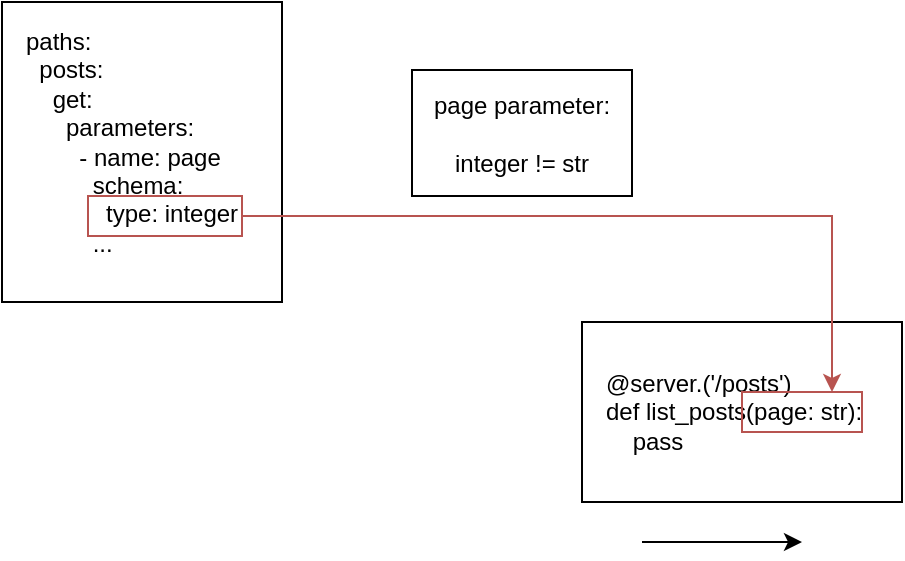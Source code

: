 <mxfile version="21.1.2" type="github" pages="4">
  <diagram name="drift" id="WxVn4FK3oKeByT_McGPp">
    <mxGraphModel dx="1147" dy="637" grid="1" gridSize="10" guides="1" tooltips="1" connect="1" arrows="1" fold="1" page="1" pageScale="1" pageWidth="850" pageHeight="1100" math="0" shadow="0">
      <root>
        <mxCell id="0" />
        <mxCell id="1" parent="0" />
        <mxCell id="cQ4X8xgBCTPwybj78X8C-2" value="" style="rounded=0;whiteSpace=wrap;html=1;" vertex="1" parent="1">
          <mxGeometry x="400" y="210" width="160" height="90" as="geometry" />
        </mxCell>
        <mxCell id="cQ4X8xgBCTPwybj78X8C-3" value="" style="rounded=0;whiteSpace=wrap;html=1;" vertex="1" parent="1">
          <mxGeometry x="110" y="50" width="140" height="150" as="geometry" />
        </mxCell>
        <mxCell id="cQ4X8xgBCTPwybj78X8C-4" value="@server.(&#39;/posts&#39;)&lt;br&gt;def list_posts(page: str):&lt;br&gt;&amp;nbsp; &amp;nbsp; pass" style="rounded=0;whiteSpace=wrap;html=1;align=left;strokeColor=none;" vertex="1" parent="1">
          <mxGeometry x="410" y="220" width="140" height="70" as="geometry" />
        </mxCell>
        <mxCell id="cQ4X8xgBCTPwybj78X8C-5" value="paths:&lt;br&gt;&amp;nbsp; posts:&lt;br&gt;&amp;nbsp; &amp;nbsp; get:&lt;br&gt;&amp;nbsp; &amp;nbsp; &amp;nbsp; parameters:&lt;br&gt;&amp;nbsp; &amp;nbsp; &amp;nbsp; &amp;nbsp; - name: page&lt;br&gt;&amp;nbsp; &amp;nbsp; &amp;nbsp; &amp;nbsp; &amp;nbsp; schema:&lt;br&gt;&amp;nbsp; &amp;nbsp; &amp;nbsp; &amp;nbsp; &amp;nbsp; &amp;nbsp; type: integer&lt;br&gt;&amp;nbsp; &amp;nbsp; &amp;nbsp; &amp;nbsp; &amp;nbsp; ..." style="rounded=0;whiteSpace=wrap;html=1;align=left;strokeColor=none;" vertex="1" parent="1">
          <mxGeometry x="120" y="60" width="110" height="120" as="geometry" />
        </mxCell>
        <mxCell id="cQ4X8xgBCTPwybj78X8C-8" style="edgeStyle=orthogonalEdgeStyle;rounded=0;orthogonalLoop=1;jettySize=auto;html=1;entryX=0.75;entryY=0;entryDx=0;entryDy=0;fillColor=#f8cecc;strokeColor=#b85450;" edge="1" parent="1" source="cQ4X8xgBCTPwybj78X8C-6" target="cQ4X8xgBCTPwybj78X8C-7">
          <mxGeometry relative="1" as="geometry" />
        </mxCell>
        <mxCell id="cQ4X8xgBCTPwybj78X8C-6" value="" style="rounded=0;whiteSpace=wrap;html=1;fillColor=none;strokeColor=#b85450;" vertex="1" parent="1">
          <mxGeometry x="153" y="147" width="77" height="20" as="geometry" />
        </mxCell>
        <mxCell id="cQ4X8xgBCTPwybj78X8C-7" value="" style="rounded=0;whiteSpace=wrap;html=1;fillColor=none;strokeColor=#b85450;" vertex="1" parent="1">
          <mxGeometry x="480" y="245" width="60" height="20" as="geometry" />
        </mxCell>
        <mxCell id="cQ4X8xgBCTPwybj78X8C-9" value="page parameter:&lt;br&gt;&lt;br&gt;integer != str" style="rounded=0;whiteSpace=wrap;html=1;" vertex="1" parent="1">
          <mxGeometry x="315" y="84" width="110" height="63" as="geometry" />
        </mxCell>
        <mxCell id="cQ4X8xgBCTPwybj78X8C-10" value="" style="edgeStyle=none;orthogonalLoop=1;jettySize=auto;html=1;rounded=0;" edge="1" parent="1">
          <mxGeometry width="80" relative="1" as="geometry">
            <mxPoint x="430" y="320" as="sourcePoint" />
            <mxPoint x="510" y="320" as="targetPoint" />
            <Array as="points" />
          </mxGeometry>
        </mxCell>
      </root>
    </mxGraphModel>
  </diagram>
  <diagram id="HzsRAFgW7_tjbL27gF43" name="manual code review">
    <mxGraphModel dx="1147" dy="637" grid="1" gridSize="10" guides="1" tooltips="1" connect="1" arrows="1" fold="1" page="1" pageScale="1" pageWidth="850" pageHeight="1100" math="0" shadow="0">
      <root>
        <mxCell id="0" />
        <mxCell id="1" parent="0" />
        <mxCell id="HJGuOb-ne-BgyET0MUCP-9" value="" style="rounded=0;whiteSpace=wrap;html=1;" vertex="1" parent="1">
          <mxGeometry x="410" y="130" width="210" height="140" as="geometry" />
        </mxCell>
        <mxCell id="HJGuOb-ne-BgyET0MUCP-1" value="" style="shape=actor;whiteSpace=wrap;html=1;" vertex="1" parent="1">
          <mxGeometry x="150" y="210" width="30" height="40" as="geometry" />
        </mxCell>
        <mxCell id="HJGuOb-ne-BgyET0MUCP-2" value="" style="sketch=0;aspect=fixed;pointerEvents=1;shadow=0;dashed=0;html=1;strokeColor=none;labelPosition=center;verticalLabelPosition=bottom;verticalAlign=top;align=center;fillColor=#00188D;shape=mxgraph.azure.laptop" vertex="1" parent="1">
          <mxGeometry x="200" y="200" width="50" height="30" as="geometry" />
        </mxCell>
        <mxCell id="HJGuOb-ne-BgyET0MUCP-4" value="" style="shape=image;html=1;verticalAlign=top;verticalLabelPosition=bottom;labelBackgroundColor=#ffffff;imageAspect=0;aspect=fixed;image=https://cdn4.iconfinder.com/data/icons/ionicons/512/icon-social-github-128.png" vertex="1" parent="1">
          <mxGeometry x="415" y="140" width="20" height="20" as="geometry" />
        </mxCell>
        <mxCell id="HJGuOb-ne-BgyET0MUCP-5" value="" style="shape=image;html=1;verticalAlign=top;verticalLabelPosition=bottom;labelBackgroundColor=#ffffff;imageAspect=0;aspect=fixed;image=https://cdn0.iconfinder.com/data/icons/phosphor-bold-vol-3-1/256/git-pull-request-duotone-128.png" vertex="1" parent="1">
          <mxGeometry x="310" y="190" width="40" height="40" as="geometry" />
        </mxCell>
        <mxCell id="HJGuOb-ne-BgyET0MUCP-6" value="" style="sketch=0;aspect=fixed;pointerEvents=1;shadow=0;dashed=0;html=1;strokeColor=none;labelPosition=center;verticalLabelPosition=bottom;verticalAlign=top;align=center;fillColor=#00188D;shape=mxgraph.mscae.enterprise.code_file" vertex="1" parent="1">
          <mxGeometry x="435" y="175" width="49" height="50" as="geometry" />
        </mxCell>
        <mxCell id="HJGuOb-ne-BgyET0MUCP-8" value="" style="shape=image;html=1;verticalAlign=top;verticalLabelPosition=bottom;labelBackgroundColor=#ffffff;imageAspect=0;aspect=fixed;image=https://cdn1.iconfinder.com/data/icons/bootstrap-vol-3/16/filetype-yml-128.png" vertex="1" parent="1">
          <mxGeometry x="540" y="172.5" width="55" height="55" as="geometry" />
        </mxCell>
        <mxCell id="HJGuOb-ne-BgyET0MUCP-13" style="edgeStyle=orthogonalEdgeStyle;rounded=0;orthogonalLoop=1;jettySize=auto;html=1;entryX=0.5;entryY=1;entryDx=0;entryDy=0;" edge="1" parent="1" source="HJGuOb-ne-BgyET0MUCP-10" target="HJGuOb-ne-BgyET0MUCP-9">
          <mxGeometry relative="1" as="geometry" />
        </mxCell>
        <mxCell id="HJGuOb-ne-BgyET0MUCP-10" value="" style="shape=actor;whiteSpace=wrap;html=1;" vertex="1" parent="1">
          <mxGeometry x="700" y="290" width="30" height="40" as="geometry" />
        </mxCell>
        <mxCell id="HJGuOb-ne-BgyET0MUCP-11" value="" style="shape=flexArrow;endArrow=classic;html=1;rounded=0;" edge="1" parent="1">
          <mxGeometry width="50" height="50" relative="1" as="geometry">
            <mxPoint x="270" y="214.6" as="sourcePoint" />
            <mxPoint x="300" y="214.6" as="targetPoint" />
          </mxGeometry>
        </mxCell>
        <mxCell id="HJGuOb-ne-BgyET0MUCP-12" value="" style="shape=flexArrow;endArrow=classic;html=1;rounded=0;" edge="1" parent="1">
          <mxGeometry width="50" height="50" relative="1" as="geometry">
            <mxPoint x="363" y="214.6" as="sourcePoint" />
            <mxPoint x="393" y="214.6" as="targetPoint" />
          </mxGeometry>
        </mxCell>
        <mxCell id="HJGuOb-ne-BgyET0MUCP-16" value="Reviewer checks the new changes comply with the API specification" style="text;html=1;strokeColor=none;fillColor=none;align=center;verticalAlign=middle;whiteSpace=wrap;rounded=0;" vertex="1" parent="1">
          <mxGeometry x="612.5" y="340" width="205" height="30" as="geometry" />
        </mxCell>
        <mxCell id="KjNA7RZ3dok5IDdQDr15-1" value="" style="shape=flexArrow;endArrow=classic;startArrow=classic;html=1;rounded=0;width=5.333;endSize=3;endWidth=10.222;startWidth=10.222;startSize=3.667;" edge="1" parent="1">
          <mxGeometry width="100" height="100" relative="1" as="geometry">
            <mxPoint x="490" y="199.6" as="sourcePoint" />
            <mxPoint x="540" y="199.6" as="targetPoint" />
          </mxGeometry>
        </mxCell>
        <mxCell id="oCuQPnSSLkRFOLWiaQ-Y-1" value="Developer makes changes to the API and raises a pull request" style="text;html=1;strokeColor=none;fillColor=none;align=center;verticalAlign=middle;whiteSpace=wrap;rounded=0;" vertex="1" parent="1">
          <mxGeometry x="97.5" y="252" width="135" height="48" as="geometry" />
        </mxCell>
      </root>
    </mxGraphModel>
  </diagram>
  <diagram id="0hwEqMquyXrHtvXieHdE" name="manual qa">
    <mxGraphModel dx="1147" dy="637" grid="1" gridSize="10" guides="1" tooltips="1" connect="1" arrows="1" fold="1" page="1" pageScale="1" pageWidth="850" pageHeight="1100" math="0" shadow="0">
      <root>
        <mxCell id="0" />
        <mxCell id="1" parent="0" />
        <mxCell id="svqhWWxXV18wwjNMfHiU-9" style="edgeStyle=orthogonalEdgeStyle;rounded=0;orthogonalLoop=1;jettySize=auto;html=1;entryX=0.5;entryY=0;entryDx=0;entryDy=0;" edge="1" parent="1" source="svqhWWxXV18wwjNMfHiU-4" target="svqhWWxXV18wwjNMfHiU-1">
          <mxGeometry relative="1" as="geometry" />
        </mxCell>
        <mxCell id="svqhWWxXV18wwjNMfHiU-4" value="" style="rounded=0;whiteSpace=wrap;html=1;" vertex="1" parent="1">
          <mxGeometry x="250" y="140" width="140" height="110" as="geometry" />
        </mxCell>
        <mxCell id="svqhWWxXV18wwjNMfHiU-1" value="Staging environment" style="image;aspect=fixed;perimeter=ellipsePerimeter;html=1;align=center;shadow=0;dashed=0;spacingTop=3;image=img/lib/active_directory/generic_server.svg;" vertex="1" parent="1">
          <mxGeometry x="450" y="300" width="28.0" height="50" as="geometry" />
        </mxCell>
        <mxCell id="svqhWWxXV18wwjNMfHiU-7" style="edgeStyle=orthogonalEdgeStyle;rounded=0;orthogonalLoop=1;jettySize=auto;html=1;entryX=0;entryY=0.5;entryDx=0;entryDy=0;" edge="1" parent="1" source="svqhWWxXV18wwjNMfHiU-2" target="svqhWWxXV18wwjNMfHiU-4">
          <mxGeometry relative="1" as="geometry" />
        </mxCell>
        <mxCell id="svqhWWxXV18wwjNMfHiU-2" value="" style="sketch=0;aspect=fixed;pointerEvents=1;shadow=0;dashed=0;html=1;strokeColor=none;labelPosition=center;verticalLabelPosition=bottom;verticalAlign=top;align=center;fillColor=#00188D;shape=mxgraph.azure.laptop" vertex="1" parent="1">
          <mxGeometry x="130" y="240" width="50" height="30" as="geometry" />
        </mxCell>
        <mxCell id="svqhWWxXV18wwjNMfHiU-3" value="" style="shape=image;html=1;verticalAlign=top;verticalLabelPosition=bottom;labelBackgroundColor=#ffffff;imageAspect=0;aspect=fixed;image=https://cdn4.iconfinder.com/data/icons/ionicons/512/icon-social-github-128.png" vertex="1" parent="1">
          <mxGeometry x="260" y="150" width="30" height="30" as="geometry" />
        </mxCell>
        <mxCell id="svqhWWxXV18wwjNMfHiU-6" value="" style="sketch=0;aspect=fixed;pointerEvents=1;shadow=0;dashed=0;html=1;strokeColor=none;labelPosition=center;verticalLabelPosition=bottom;verticalAlign=top;align=center;fillColor=#00188D;shape=mxgraph.mscae.enterprise.code_file" vertex="1" parent="1">
          <mxGeometry x="310" y="170" width="49" height="50" as="geometry" />
        </mxCell>
        <mxCell id="DJqCFbCPjnd2V0Nnkgsd-5" style="edgeStyle=orthogonalEdgeStyle;rounded=0;orthogonalLoop=1;jettySize=auto;html=1;entryX=1;entryY=0.5;entryDx=0;entryDy=0;" edge="1" parent="1" source="3AIyCQaHqtv-nq-kCl0s-1" target="svqhWWxXV18wwjNMfHiU-1">
          <mxGeometry relative="1" as="geometry" />
        </mxCell>
        <mxCell id="3AIyCQaHqtv-nq-kCl0s-1" value="" style="shape=actor;whiteSpace=wrap;html=1;" vertex="1" parent="1">
          <mxGeometry x="625" y="200" width="30" height="40" as="geometry" />
        </mxCell>
        <mxCell id="3AIyCQaHqtv-nq-kCl0s-2" value="" style="sketch=0;aspect=fixed;pointerEvents=1;shadow=0;dashed=0;html=1;strokeColor=none;labelPosition=center;verticalLabelPosition=bottom;verticalAlign=top;align=center;fillColor=#00188D;shape=mxgraph.azure.laptop" vertex="1" parent="1">
          <mxGeometry x="675" y="190" width="50" height="30" as="geometry" />
        </mxCell>
        <mxCell id="3AIyCQaHqtv-nq-kCl0s-3" value="QA tester verifies the new changes work" style="text;html=1;strokeColor=none;fillColor=none;align=center;verticalAlign=middle;whiteSpace=wrap;rounded=0;" vertex="1" parent="1">
          <mxGeometry x="580" y="250" width="120" height="30" as="geometry" />
        </mxCell>
        <mxCell id="DJqCFbCPjnd2V0Nnkgsd-1" value="" style="shape=image;html=1;verticalAlign=top;verticalLabelPosition=bottom;labelBackgroundColor=#ffffff;imageAspect=0;aspect=fixed;image=https://cdn1.iconfinder.com/data/icons/bootstrap-vol-3/16/filetype-yml-128.png" vertex="1" parent="1">
          <mxGeometry x="710" y="250" width="30" height="30" as="geometry" />
        </mxCell>
        <mxCell id="DJqCFbCPjnd2V0Nnkgsd-2" value="Developer makes changes to the API" style="text;html=1;strokeColor=none;fillColor=none;align=center;verticalAlign=middle;whiteSpace=wrap;rounded=0;" vertex="1" parent="1">
          <mxGeometry x="95" y="280" width="120" height="30" as="geometry" />
        </mxCell>
        <mxCell id="DJqCFbCPjnd2V0Nnkgsd-3" value="API changes are deployed to staging environment" style="text;html=1;strokeColor=none;fillColor=none;align=center;verticalAlign=middle;whiteSpace=wrap;rounded=0;" vertex="1" parent="1">
          <mxGeometry x="400" y="160" width="150" height="30" as="geometry" />
        </mxCell>
      </root>
    </mxGraphModel>
  </diagram>
  <diagram id="g88MoeQRoGqL9zDPxOdZ" name="fuzzy testing">
    <mxGraphModel dx="956" dy="531" grid="1" gridSize="10" guides="1" tooltips="1" connect="1" arrows="1" fold="1" page="1" pageScale="1" pageWidth="850" pageHeight="1100" math="0" shadow="0">
      <root>
        <mxCell id="0" />
        <mxCell id="1" parent="0" />
        <mxCell id="gQ21fvB_Q01tpDpYvfLB-1" value="" style="rounded=0;whiteSpace=wrap;html=1;" vertex="1" parent="1">
          <mxGeometry x="410" y="130" width="210" height="210" as="geometry" />
        </mxCell>
        <mxCell id="gQ21fvB_Q01tpDpYvfLB-2" value="" style="shape=actor;whiteSpace=wrap;html=1;" vertex="1" parent="1">
          <mxGeometry x="150" y="210" width="30" height="40" as="geometry" />
        </mxCell>
        <mxCell id="gQ21fvB_Q01tpDpYvfLB-3" value="" style="sketch=0;aspect=fixed;pointerEvents=1;shadow=0;dashed=0;html=1;strokeColor=none;labelPosition=center;verticalLabelPosition=bottom;verticalAlign=top;align=center;fillColor=#00188D;shape=mxgraph.azure.laptop" vertex="1" parent="1">
          <mxGeometry x="200" y="200" width="50" height="30" as="geometry" />
        </mxCell>
        <mxCell id="gQ21fvB_Q01tpDpYvfLB-4" value="" style="shape=image;html=1;verticalAlign=top;verticalLabelPosition=bottom;labelBackgroundColor=#ffffff;imageAspect=0;aspect=fixed;image=https://cdn4.iconfinder.com/data/icons/ionicons/512/icon-social-github-128.png" vertex="1" parent="1">
          <mxGeometry x="415" y="140" width="20" height="20" as="geometry" />
        </mxCell>
        <mxCell id="gQ21fvB_Q01tpDpYvfLB-5" value="" style="shape=image;html=1;verticalAlign=top;verticalLabelPosition=bottom;labelBackgroundColor=#ffffff;imageAspect=0;aspect=fixed;image=https://cdn0.iconfinder.com/data/icons/phosphor-bold-vol-3-1/256/git-pull-request-duotone-128.png" vertex="1" parent="1">
          <mxGeometry x="310" y="190" width="40" height="40" as="geometry" />
        </mxCell>
        <mxCell id="gQ21fvB_Q01tpDpYvfLB-6" value="" style="sketch=0;aspect=fixed;pointerEvents=1;shadow=0;dashed=0;html=1;strokeColor=none;labelPosition=center;verticalLabelPosition=bottom;verticalAlign=top;align=center;fillColor=#00188D;shape=mxgraph.mscae.enterprise.code_file" vertex="1" parent="1">
          <mxGeometry x="435" y="175" width="49" height="50" as="geometry" />
        </mxCell>
        <mxCell id="gQ21fvB_Q01tpDpYvfLB-19" style="edgeStyle=orthogonalEdgeStyle;rounded=0;orthogonalLoop=1;jettySize=auto;html=1;entryX=1;entryY=0.75;entryDx=0;entryDy=0;" edge="1" parent="1" source="gQ21fvB_Q01tpDpYvfLB-7" target="gQ21fvB_Q01tpDpYvfLB-17">
          <mxGeometry relative="1" as="geometry" />
        </mxCell>
        <mxCell id="gQ21fvB_Q01tpDpYvfLB-7" value="" style="shape=image;html=1;verticalAlign=top;verticalLabelPosition=bottom;labelBackgroundColor=#ffffff;imageAspect=0;aspect=fixed;image=https://cdn1.iconfinder.com/data/icons/bootstrap-vol-3/16/filetype-yml-128.png" vertex="1" parent="1">
          <mxGeometry x="540" y="172.5" width="55" height="55" as="geometry" />
        </mxCell>
        <mxCell id="gQ21fvB_Q01tpDpYvfLB-10" value="" style="shape=flexArrow;endArrow=classic;html=1;rounded=0;" edge="1" parent="1">
          <mxGeometry width="50" height="50" relative="1" as="geometry">
            <mxPoint x="270" y="214.6" as="sourcePoint" />
            <mxPoint x="300" y="214.6" as="targetPoint" />
          </mxGeometry>
        </mxCell>
        <mxCell id="gQ21fvB_Q01tpDpYvfLB-11" value="" style="shape=flexArrow;endArrow=classic;html=1;rounded=0;" edge="1" parent="1">
          <mxGeometry width="50" height="50" relative="1" as="geometry">
            <mxPoint x="363" y="214.6" as="sourcePoint" />
            <mxPoint x="393" y="214.6" as="targetPoint" />
          </mxGeometry>
        </mxCell>
        <mxCell id="gQ21fvB_Q01tpDpYvfLB-12" value="Developer makes changes to the API and raises a pull request" style="text;html=1;strokeColor=none;fillColor=none;align=center;verticalAlign=middle;whiteSpace=wrap;rounded=0;" vertex="1" parent="1">
          <mxGeometry x="97.5" y="252" width="135" height="48" as="geometry" />
        </mxCell>
        <mxCell id="gQ21fvB_Q01tpDpYvfLB-14" value="" style="shape=flexArrow;endArrow=classic;startArrow=classic;html=1;rounded=0;width=5.333;endSize=3;endWidth=10.222;startWidth=10.222;startSize=3.667;" edge="1" parent="1">
          <mxGeometry width="100" height="100" relative="1" as="geometry">
            <mxPoint x="490" y="199.6" as="sourcePoint" />
            <mxPoint x="540" y="199.6" as="targetPoint" />
          </mxGeometry>
        </mxCell>
        <mxCell id="gQ21fvB_Q01tpDpYvfLB-18" style="edgeStyle=orthogonalEdgeStyle;rounded=0;orthogonalLoop=1;jettySize=auto;html=1;entryX=0.5;entryY=1;entryDx=0;entryDy=0;entryPerimeter=0;" edge="1" parent="1" source="gQ21fvB_Q01tpDpYvfLB-15" target="gQ21fvB_Q01tpDpYvfLB-6">
          <mxGeometry relative="1" as="geometry" />
        </mxCell>
        <mxCell id="gQ21fvB_Q01tpDpYvfLB-15" value="" style="rounded=0;whiteSpace=wrap;html=1;" vertex="1" parent="1">
          <mxGeometry x="455" y="267" width="120" height="60" as="geometry" />
        </mxCell>
        <mxCell id="gQ21fvB_Q01tpDpYvfLB-16" value="" style="shape=image;html=1;verticalAlign=top;verticalLabelPosition=bottom;labelBackgroundColor=#ffffff;imageAspect=0;aspect=fixed;image=https://cdn0.iconfinder.com/data/icons/faticons-2/30/wheel4-128.png" vertex="1" parent="1">
          <mxGeometry x="505" y="301" width="20" height="20" as="geometry" />
        </mxCell>
        <mxCell id="gQ21fvB_Q01tpDpYvfLB-17" value="Fuzzy tester" style="text;html=1;strokeColor=none;fillColor=none;align=center;verticalAlign=middle;whiteSpace=wrap;rounded=0;" vertex="1" parent="1">
          <mxGeometry x="458" y="267" width="115" height="30" as="geometry" />
        </mxCell>
      </root>
    </mxGraphModel>
  </diagram>
</mxfile>
